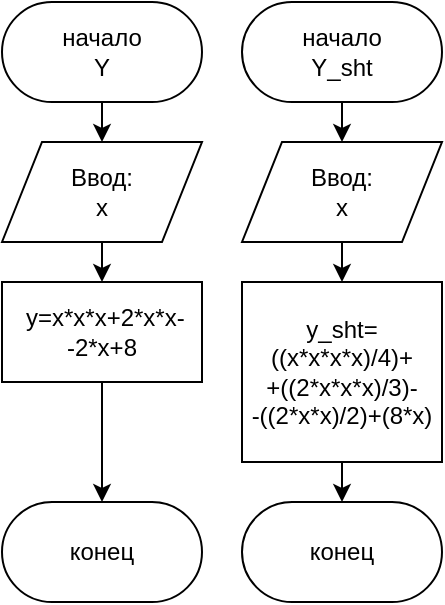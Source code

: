 <mxfile version="22.1.11" type="device" pages="3">
  <diagram name="Копия Страница — 1" id="_K3ld-np_qpU_KQryLEG">
    <mxGraphModel dx="712" dy="835" grid="1" gridSize="10" guides="1" tooltips="1" connect="1" arrows="1" fold="1" page="1" pageScale="1" pageWidth="827" pageHeight="1169" math="0" shadow="0">
      <root>
        <mxCell id="6rXh4Y3sDvF8dYMZInMY-0" />
        <mxCell id="6rXh4Y3sDvF8dYMZInMY-1" parent="6rXh4Y3sDvF8dYMZInMY-0" />
        <mxCell id="6rXh4Y3sDvF8dYMZInMY-2" style="edgeStyle=orthogonalEdgeStyle;rounded=0;orthogonalLoop=1;jettySize=auto;html=1;exitX=0.5;exitY=1;exitDx=0;exitDy=0;entryX=0.5;entryY=0;entryDx=0;entryDy=0;" parent="6rXh4Y3sDvF8dYMZInMY-1" source="6rXh4Y3sDvF8dYMZInMY-3" target="6rXh4Y3sDvF8dYMZInMY-5" edge="1">
          <mxGeometry relative="1" as="geometry" />
        </mxCell>
        <mxCell id="6rXh4Y3sDvF8dYMZInMY-3" value="начало&lt;br&gt;Y" style="rounded=1;whiteSpace=wrap;html=1;arcSize=50;" parent="6rXh4Y3sDvF8dYMZInMY-1" vertex="1">
          <mxGeometry x="10" y="20" width="100" height="50" as="geometry" />
        </mxCell>
        <mxCell id="6rXh4Y3sDvF8dYMZInMY-4" style="edgeStyle=orthogonalEdgeStyle;rounded=0;orthogonalLoop=1;jettySize=auto;html=1;exitX=0.5;exitY=1;exitDx=0;exitDy=0;entryX=0.5;entryY=0;entryDx=0;entryDy=0;" parent="6rXh4Y3sDvF8dYMZInMY-1" source="6rXh4Y3sDvF8dYMZInMY-5" target="6rXh4Y3sDvF8dYMZInMY-7" edge="1">
          <mxGeometry relative="1" as="geometry" />
        </mxCell>
        <mxCell id="6rXh4Y3sDvF8dYMZInMY-5" value="Ввод:&lt;br&gt;x" style="shape=parallelogram;perimeter=parallelogramPerimeter;whiteSpace=wrap;html=1;fixedSize=1;" parent="6rXh4Y3sDvF8dYMZInMY-1" vertex="1">
          <mxGeometry x="10" y="90" width="100" height="50" as="geometry" />
        </mxCell>
        <mxCell id="6rXh4Y3sDvF8dYMZInMY-6" style="edgeStyle=orthogonalEdgeStyle;rounded=0;orthogonalLoop=1;jettySize=auto;html=1;exitX=0.5;exitY=1;exitDx=0;exitDy=0;entryX=0.5;entryY=0;entryDx=0;entryDy=0;" parent="6rXh4Y3sDvF8dYMZInMY-1" source="6rXh4Y3sDvF8dYMZInMY-7" target="6rXh4Y3sDvF8dYMZInMY-8" edge="1">
          <mxGeometry relative="1" as="geometry" />
        </mxCell>
        <mxCell id="6rXh4Y3sDvF8dYMZInMY-7" value="&amp;nbsp;y=x*x*x+2*x*x-&lt;br&gt;-2*x+8" style="rounded=0;whiteSpace=wrap;html=1;" parent="6rXh4Y3sDvF8dYMZInMY-1" vertex="1">
          <mxGeometry x="10" y="160" width="100" height="50" as="geometry" />
        </mxCell>
        <mxCell id="6rXh4Y3sDvF8dYMZInMY-8" value="конец" style="rounded=1;whiteSpace=wrap;html=1;arcSize=50;" parent="6rXh4Y3sDvF8dYMZInMY-1" vertex="1">
          <mxGeometry x="10" y="270" width="100" height="50" as="geometry" />
        </mxCell>
        <mxCell id="6rXh4Y3sDvF8dYMZInMY-9" style="edgeStyle=orthogonalEdgeStyle;rounded=0;orthogonalLoop=1;jettySize=auto;html=1;exitX=0.5;exitY=1;exitDx=0;exitDy=0;entryX=0.5;entryY=0;entryDx=0;entryDy=0;" parent="6rXh4Y3sDvF8dYMZInMY-1" source="6rXh4Y3sDvF8dYMZInMY-10" target="6rXh4Y3sDvF8dYMZInMY-12" edge="1">
          <mxGeometry relative="1" as="geometry" />
        </mxCell>
        <mxCell id="6rXh4Y3sDvF8dYMZInMY-10" value="начало&lt;br&gt;Y_sht" style="rounded=1;whiteSpace=wrap;html=1;arcSize=50;" parent="6rXh4Y3sDvF8dYMZInMY-1" vertex="1">
          <mxGeometry x="130" y="20" width="100" height="50" as="geometry" />
        </mxCell>
        <mxCell id="6rXh4Y3sDvF8dYMZInMY-11" style="edgeStyle=orthogonalEdgeStyle;rounded=0;orthogonalLoop=1;jettySize=auto;html=1;exitX=0.5;exitY=1;exitDx=0;exitDy=0;entryX=0.5;entryY=0;entryDx=0;entryDy=0;" parent="6rXh4Y3sDvF8dYMZInMY-1" source="6rXh4Y3sDvF8dYMZInMY-12" target="6rXh4Y3sDvF8dYMZInMY-14" edge="1">
          <mxGeometry relative="1" as="geometry" />
        </mxCell>
        <mxCell id="6rXh4Y3sDvF8dYMZInMY-12" value="Ввод:&lt;br&gt;x" style="shape=parallelogram;perimeter=parallelogramPerimeter;whiteSpace=wrap;html=1;fixedSize=1;" parent="6rXh4Y3sDvF8dYMZInMY-1" vertex="1">
          <mxGeometry x="130" y="90" width="100" height="50" as="geometry" />
        </mxCell>
        <mxCell id="6rXh4Y3sDvF8dYMZInMY-13" style="edgeStyle=orthogonalEdgeStyle;rounded=0;orthogonalLoop=1;jettySize=auto;html=1;exitX=0.5;exitY=1;exitDx=0;exitDy=0;entryX=0.5;entryY=0;entryDx=0;entryDy=0;" parent="6rXh4Y3sDvF8dYMZInMY-1" source="6rXh4Y3sDvF8dYMZInMY-14" target="6rXh4Y3sDvF8dYMZInMY-15" edge="1">
          <mxGeometry relative="1" as="geometry" />
        </mxCell>
        <mxCell id="6rXh4Y3sDvF8dYMZInMY-14" value="y_sht=((x*x*x*x)/4)+&lt;br&gt;+((2*x*x*x)/3)-&lt;br&gt;-((2*x*x)/2)+(8*x)" style="rounded=0;whiteSpace=wrap;html=1;" parent="6rXh4Y3sDvF8dYMZInMY-1" vertex="1">
          <mxGeometry x="130" y="160" width="100" height="90" as="geometry" />
        </mxCell>
        <mxCell id="6rXh4Y3sDvF8dYMZInMY-15" value="конец" style="rounded=1;whiteSpace=wrap;html=1;arcSize=50;" parent="6rXh4Y3sDvF8dYMZInMY-1" vertex="1">
          <mxGeometry x="130" y="270" width="100" height="50" as="geometry" />
        </mxCell>
      </root>
    </mxGraphModel>
  </diagram>
  <diagram name="Страница — 1" id="HuUrr0CP1CHvVvVNmsIH">
    <mxGraphModel dx="712" dy="835" grid="1" gridSize="10" guides="1" tooltips="1" connect="1" arrows="1" fold="1" page="1" pageScale="1" pageWidth="827" pageHeight="1169" math="0" shadow="0">
      <root>
        <mxCell id="0" />
        <mxCell id="1" parent="0" />
        <mxCell id="iRXFcxlhC4YPsQnQVORz-86" style="edgeStyle=orthogonalEdgeStyle;rounded=0;orthogonalLoop=1;jettySize=auto;html=1;exitX=0.5;exitY=1;exitDx=0;exitDy=0;entryX=0.5;entryY=0;entryDx=0;entryDy=0;" parent="1" source="iRXFcxlhC4YPsQnQVORz-84" target="iRXFcxlhC4YPsQnQVORz-85" edge="1">
          <mxGeometry relative="1" as="geometry" />
        </mxCell>
        <mxCell id="iRXFcxlhC4YPsQnQVORz-84" value="начало" style="rounded=1;whiteSpace=wrap;html=1;arcSize=50;" parent="1" vertex="1">
          <mxGeometry x="40" y="20" width="100" height="50" as="geometry" />
        </mxCell>
        <mxCell id="iRXFcxlhC4YPsQnQVORz-92" style="edgeStyle=orthogonalEdgeStyle;rounded=0;orthogonalLoop=1;jettySize=auto;html=1;exitX=0.5;exitY=1;exitDx=0;exitDy=0;entryX=0.5;entryY=0;entryDx=0;entryDy=0;" parent="1" source="iRXFcxlhC4YPsQnQVORz-85" target="iRXFcxlhC4YPsQnQVORz-89" edge="1">
          <mxGeometry relative="1" as="geometry" />
        </mxCell>
        <mxCell id="iRXFcxlhC4YPsQnQVORz-85" value="Ввод:&lt;br&gt;a,b,i" style="shape=parallelogram;perimeter=parallelogramPerimeter;whiteSpace=wrap;html=1;fixedSize=1;" parent="1" vertex="1">
          <mxGeometry x="40" y="100" width="100" height="50" as="geometry" />
        </mxCell>
        <mxCell id="iRXFcxlhC4YPsQnQVORz-96" style="edgeStyle=orthogonalEdgeStyle;rounded=0;orthogonalLoop=1;jettySize=auto;html=1;exitX=0.5;exitY=1;exitDx=0;exitDy=0;entryX=0;entryY=0.5;entryDx=0;entryDy=0;" parent="1" source="iRXFcxlhC4YPsQnQVORz-89" edge="1">
          <mxGeometry relative="1" as="geometry">
            <mxPoint x="140" y="445" as="targetPoint" />
            <Array as="points">
              <mxPoint x="90" y="445" />
            </Array>
          </mxGeometry>
        </mxCell>
        <mxCell id="iRXFcxlhC4YPsQnQVORz-97" style="edgeStyle=orthogonalEdgeStyle;rounded=0;orthogonalLoop=1;jettySize=auto;html=1;exitX=0.5;exitY=1;exitDx=0;exitDy=0;entryX=0;entryY=0.5;entryDx=0;entryDy=0;" parent="1" source="iRXFcxlhC4YPsQnQVORz-89" edge="1">
          <mxGeometry relative="1" as="geometry">
            <mxPoint x="140" y="355" as="targetPoint" />
            <Array as="points">
              <mxPoint x="90" y="355" />
            </Array>
          </mxGeometry>
        </mxCell>
        <mxCell id="iRXFcxlhC4YPsQnQVORz-98" style="edgeStyle=orthogonalEdgeStyle;rounded=0;orthogonalLoop=1;jettySize=auto;html=1;exitX=0.5;exitY=1;exitDx=0;exitDy=0;entryX=0;entryY=0.5;entryDx=0;entryDy=0;" parent="1" source="iRXFcxlhC4YPsQnQVORz-89" target="iRXFcxlhC4YPsQnQVORz-93" edge="1">
          <mxGeometry relative="1" as="geometry" />
        </mxCell>
        <mxCell id="iRXFcxlhC4YPsQnQVORz-89" value="оператор&lt;br&gt;&amp;nbsp;выбора" style="rhombus;whiteSpace=wrap;html=1;" parent="1" vertex="1">
          <mxGeometry x="40" y="170" width="100" height="50" as="geometry" />
        </mxCell>
        <mxCell id="iRXFcxlhC4YPsQnQVORz-106" style="edgeStyle=orthogonalEdgeStyle;rounded=0;orthogonalLoop=1;jettySize=auto;html=1;exitX=1;exitY=0.5;exitDx=0;exitDy=0;entryX=0.5;entryY=0;entryDx=0;entryDy=0;" parent="1" source="iRXFcxlhC4YPsQnQVORz-93" target="iRXFcxlhC4YPsQnQVORz-105" edge="1">
          <mxGeometry relative="1" as="geometry">
            <Array as="points">
              <mxPoint x="260" y="265" />
              <mxPoint x="260" y="490" />
              <mxPoint x="90" y="490" />
            </Array>
          </mxGeometry>
        </mxCell>
        <mxCell id="iRXFcxlhC4YPsQnQVORz-93" value="flag2=false" style="rounded=0;whiteSpace=wrap;html=1;" parent="1" vertex="1">
          <mxGeometry x="140" y="240" width="100" height="50" as="geometry" />
        </mxCell>
        <mxCell id="iRXFcxlhC4YPsQnQVORz-99" value="0" style="text;html=1;strokeColor=none;fillColor=none;align=center;verticalAlign=middle;whiteSpace=wrap;rounded=0;" parent="1" vertex="1">
          <mxGeometry x="80" y="240" width="60" height="30" as="geometry" />
        </mxCell>
        <mxCell id="iRXFcxlhC4YPsQnQVORz-100" value="1" style="text;html=1;strokeColor=none;fillColor=none;align=center;verticalAlign=middle;whiteSpace=wrap;rounded=0;" parent="1" vertex="1">
          <mxGeometry x="80" y="320" width="60" height="30" as="geometry" />
        </mxCell>
        <mxCell id="iRXFcxlhC4YPsQnQVORz-101" value="2" style="text;html=1;strokeColor=none;fillColor=none;align=center;verticalAlign=middle;whiteSpace=wrap;rounded=0;" parent="1" vertex="1">
          <mxGeometry x="80" y="410" width="60" height="30" as="geometry" />
        </mxCell>
        <mxCell id="iRXFcxlhC4YPsQnQVORz-108" style="edgeStyle=orthogonalEdgeStyle;rounded=0;orthogonalLoop=1;jettySize=auto;html=1;exitX=1;exitY=0.5;exitDx=0;exitDy=0;" parent="1" source="iRXFcxlhC4YPsQnQVORz-102" edge="1">
          <mxGeometry relative="1" as="geometry">
            <mxPoint x="260" y="354.684" as="targetPoint" />
          </mxGeometry>
        </mxCell>
        <mxCell id="iRXFcxlhC4YPsQnQVORz-102" value="v_lob" style="shape=process;whiteSpace=wrap;html=1;backgroundOutline=1;" parent="1" vertex="1">
          <mxGeometry x="140" y="330" width="100" height="50" as="geometry" />
        </mxCell>
        <mxCell id="iRXFcxlhC4YPsQnQVORz-107" style="edgeStyle=orthogonalEdgeStyle;rounded=0;orthogonalLoop=1;jettySize=auto;html=1;exitX=1;exitY=0.5;exitDx=0;exitDy=0;" parent="1" source="iRXFcxlhC4YPsQnQVORz-103" edge="1">
          <mxGeometry relative="1" as="geometry">
            <mxPoint x="260" y="445.211" as="targetPoint" />
          </mxGeometry>
        </mxCell>
        <mxCell id="iRXFcxlhC4YPsQnQVORz-103" value="v_simsona" style="shape=process;whiteSpace=wrap;html=1;backgroundOutline=1;" parent="1" vertex="1">
          <mxGeometry x="140" y="420" width="100" height="50" as="geometry" />
        </mxCell>
        <mxCell id="iRXFcxlhC4YPsQnQVORz-117" style="edgeStyle=orthogonalEdgeStyle;rounded=0;orthogonalLoop=1;jettySize=auto;html=1;exitX=0.5;exitY=1;exitDx=0;exitDy=0;entryX=0.5;entryY=0;entryDx=0;entryDy=0;" parent="1" source="iRXFcxlhC4YPsQnQVORz-105" target="iRXFcxlhC4YPsQnQVORz-111" edge="1">
          <mxGeometry relative="1" as="geometry" />
        </mxCell>
        <mxCell id="iRXFcxlhC4YPsQnQVORz-105" value="Ввод:&lt;br&gt;i" style="shape=parallelogram;perimeter=parallelogramPerimeter;whiteSpace=wrap;html=1;fixedSize=1;" parent="1" vertex="1">
          <mxGeometry x="40" y="510" width="100" height="50" as="geometry" />
        </mxCell>
        <mxCell id="iRXFcxlhC4YPsQnQVORz-109" style="edgeStyle=orthogonalEdgeStyle;rounded=0;orthogonalLoop=1;jettySize=auto;html=1;exitX=0.5;exitY=1;exitDx=0;exitDy=0;entryX=0;entryY=0.5;entryDx=0;entryDy=0;" parent="1" source="iRXFcxlhC4YPsQnQVORz-111" edge="1">
          <mxGeometry relative="1" as="geometry">
            <mxPoint x="140" y="765" as="targetPoint" />
            <Array as="points">
              <mxPoint x="90" y="765" />
            </Array>
          </mxGeometry>
        </mxCell>
        <mxCell id="iRXFcxlhC4YPsQnQVORz-110" style="edgeStyle=orthogonalEdgeStyle;rounded=0;orthogonalLoop=1;jettySize=auto;html=1;exitX=0.5;exitY=1;exitDx=0;exitDy=0;entryX=0;entryY=0.5;entryDx=0;entryDy=0;" parent="1" source="iRXFcxlhC4YPsQnQVORz-111" target="iRXFcxlhC4YPsQnQVORz-112" edge="1">
          <mxGeometry relative="1" as="geometry" />
        </mxCell>
        <mxCell id="iRXFcxlhC4YPsQnQVORz-111" value="оператор&lt;br&gt;&amp;nbsp;выбора" style="rhombus;whiteSpace=wrap;html=1;" parent="1" vertex="1">
          <mxGeometry x="40" y="580" width="100" height="50" as="geometry" />
        </mxCell>
        <mxCell id="iRXFcxlhC4YPsQnQVORz-123" style="edgeStyle=orthogonalEdgeStyle;rounded=0;orthogonalLoop=1;jettySize=auto;html=1;exitX=1;exitY=0.5;exitDx=0;exitDy=0;entryX=0.5;entryY=0;entryDx=0;entryDy=0;" parent="1" source="iRXFcxlhC4YPsQnQVORz-112" target="iRXFcxlhC4YPsQnQVORz-120" edge="1">
          <mxGeometry relative="1" as="geometry">
            <Array as="points">
              <mxPoint x="260" y="675" />
              <mxPoint x="260" y="810" />
              <mxPoint x="90" y="810" />
            </Array>
          </mxGeometry>
        </mxCell>
        <mxCell id="iRXFcxlhC4YPsQnQVORz-112" value="flag2=false" style="rounded=0;whiteSpace=wrap;html=1;" parent="1" vertex="1">
          <mxGeometry x="140" y="650" width="100" height="50" as="geometry" />
        </mxCell>
        <mxCell id="iRXFcxlhC4YPsQnQVORz-113" value="0" style="text;html=1;strokeColor=none;fillColor=none;align=center;verticalAlign=middle;whiteSpace=wrap;rounded=0;" parent="1" vertex="1">
          <mxGeometry x="80" y="650" width="60" height="30" as="geometry" />
        </mxCell>
        <mxCell id="iRXFcxlhC4YPsQnQVORz-114" value="1" style="text;html=1;strokeColor=none;fillColor=none;align=center;verticalAlign=middle;whiteSpace=wrap;rounded=0;" parent="1" vertex="1">
          <mxGeometry x="80" y="730" width="60" height="30" as="geometry" />
        </mxCell>
        <mxCell id="iRXFcxlhC4YPsQnQVORz-115" style="edgeStyle=orthogonalEdgeStyle;rounded=0;orthogonalLoop=1;jettySize=auto;html=1;exitX=1;exitY=0.5;exitDx=0;exitDy=0;" parent="1" edge="1">
          <mxGeometry relative="1" as="geometry">
            <mxPoint x="260" y="764.684" as="targetPoint" />
            <mxPoint x="240" y="765" as="sourcePoint" />
          </mxGeometry>
        </mxCell>
        <mxCell id="iRXFcxlhC4YPsQnQVORz-118" value="" style="edgeStyle=orthogonalEdgeStyle;rounded=0;orthogonalLoop=1;jettySize=auto;html=1;" parent="1" source="iRXFcxlhC4YPsQnQVORz-120" edge="1">
          <mxGeometry relative="1" as="geometry">
            <mxPoint x="90" y="84" as="targetPoint" />
            <Array as="points">
              <mxPoint x="90" y="920" />
              <mxPoint x="20" y="920" />
              <mxPoint x="20" y="84" />
            </Array>
          </mxGeometry>
        </mxCell>
        <mxCell id="iRXFcxlhC4YPsQnQVORz-119" style="edgeStyle=orthogonalEdgeStyle;rounded=0;orthogonalLoop=1;jettySize=auto;html=1;exitX=1;exitY=0.5;exitDx=0;exitDy=0;entryX=0.5;entryY=0;entryDx=0;entryDy=0;" parent="1" source="iRXFcxlhC4YPsQnQVORz-120" target="iRXFcxlhC4YPsQnQVORz-124" edge="1">
          <mxGeometry relative="1" as="geometry">
            <mxPoint x="220" y="930" as="targetPoint" />
            <Array as="points">
              <mxPoint x="160" y="865" />
              <mxPoint x="160" y="930" />
              <mxPoint x="90" y="930" />
            </Array>
          </mxGeometry>
        </mxCell>
        <mxCell id="iRXFcxlhC4YPsQnQVORz-120" value="flag2=true" style="rhombus;whiteSpace=wrap;html=1;" parent="1" vertex="1">
          <mxGeometry x="40" y="840" width="100" height="50" as="geometry" />
        </mxCell>
        <mxCell id="iRXFcxlhC4YPsQnQVORz-121" value="нет" style="text;html=1;strokeColor=none;fillColor=none;align=center;verticalAlign=middle;whiteSpace=wrap;rounded=0;" parent="1" vertex="1">
          <mxGeometry x="113" y="840" width="60" height="30" as="geometry" />
        </mxCell>
        <mxCell id="iRXFcxlhC4YPsQnQVORz-122" value="да" style="text;html=1;strokeColor=none;fillColor=none;align=center;verticalAlign=middle;whiteSpace=wrap;rounded=0;" parent="1" vertex="1">
          <mxGeometry x="80" y="880" width="60" height="30" as="geometry" />
        </mxCell>
        <mxCell id="iRXFcxlhC4YPsQnQVORz-124" value="конец" style="rounded=1;whiteSpace=wrap;html=1;arcSize=50;" parent="1" vertex="1">
          <mxGeometry x="40" y="950" width="100" height="50" as="geometry" />
        </mxCell>
        <mxCell id="iRXFcxlhC4YPsQnQVORz-125" value="flag2=true" style="rounded=0;whiteSpace=wrap;html=1;" parent="1" vertex="1">
          <mxGeometry x="140" y="740" width="100" height="50" as="geometry" />
        </mxCell>
      </root>
    </mxGraphModel>
  </diagram>
  <diagram name="Копия Копия Страница — 1" id="J5ZeWlUEl0RsW3uop-yA">
    <mxGraphModel dx="1636" dy="844" grid="1" gridSize="10" guides="1" tooltips="1" connect="1" arrows="1" fold="1" page="1" pageScale="1" pageWidth="827" pageHeight="1169" math="0" shadow="0">
      <root>
        <mxCell id="YI3VODxs95Sl9Vwmg3HJ-0" />
        <mxCell id="YI3VODxs95Sl9Vwmg3HJ-1" parent="YI3VODxs95Sl9Vwmg3HJ-0" />
        <mxCell id="YI3VODxs95Sl9Vwmg3HJ-16" style="edgeStyle=orthogonalEdgeStyle;rounded=0;orthogonalLoop=1;jettySize=auto;html=1;exitX=0.5;exitY=1;exitDx=0;exitDy=0;entryX=0.5;entryY=0;entryDx=0;entryDy=0;" edge="1" parent="YI3VODxs95Sl9Vwmg3HJ-1" source="YI3VODxs95Sl9Vwmg3HJ-17" target="YI3VODxs95Sl9Vwmg3HJ-19">
          <mxGeometry relative="1" as="geometry" />
        </mxCell>
        <mxCell id="YI3VODxs95Sl9Vwmg3HJ-17" value="начало&lt;br&gt;av" style="rounded=1;whiteSpace=wrap;html=1;arcSize=50;" vertex="1" parent="YI3VODxs95Sl9Vwmg3HJ-1">
          <mxGeometry x="280" y="20" width="100" height="50" as="geometry" />
        </mxCell>
        <mxCell id="YI3VODxs95Sl9Vwmg3HJ-18" style="edgeStyle=orthogonalEdgeStyle;rounded=0;orthogonalLoop=1;jettySize=auto;html=1;exitX=0.5;exitY=1;exitDx=0;exitDy=0;entryX=0.5;entryY=0;entryDx=0;entryDy=0;" edge="1" parent="YI3VODxs95Sl9Vwmg3HJ-1" source="YI3VODxs95Sl9Vwmg3HJ-19" target="YI3VODxs95Sl9Vwmg3HJ-21">
          <mxGeometry relative="1" as="geometry" />
        </mxCell>
        <mxCell id="YI3VODxs95Sl9Vwmg3HJ-19" value="x=0" style="rounded=0;whiteSpace=wrap;html=1;" vertex="1" parent="YI3VODxs95Sl9Vwmg3HJ-1">
          <mxGeometry x="280" y="90" width="100" height="50" as="geometry" />
        </mxCell>
        <mxCell id="YI3VODxs95Sl9Vwmg3HJ-20" style="edgeStyle=orthogonalEdgeStyle;rounded=0;orthogonalLoop=1;jettySize=auto;html=1;exitX=0.5;exitY=1;exitDx=0;exitDy=0;entryX=0.5;entryY=0;entryDx=0;entryDy=0;" edge="1" parent="YI3VODxs95Sl9Vwmg3HJ-1" source="YI3VODxs95Sl9Vwmg3HJ-21" target="YI3VODxs95Sl9Vwmg3HJ-24">
          <mxGeometry relative="1" as="geometry" />
        </mxCell>
        <mxCell id="YI3VODxs95Sl9Vwmg3HJ-21" value="flag=true" style="rounded=0;whiteSpace=wrap;html=1;" vertex="1" parent="YI3VODxs95Sl9Vwmg3HJ-1">
          <mxGeometry x="280" y="180" width="100" height="50" as="geometry" />
        </mxCell>
        <mxCell id="YI3VODxs95Sl9Vwmg3HJ-22" style="edgeStyle=orthogonalEdgeStyle;rounded=0;orthogonalLoop=1;jettySize=auto;html=1;exitX=1;exitY=0.5;exitDx=0;exitDy=0;entryX=0.5;entryY=0;entryDx=0;entryDy=0;" edge="1" parent="YI3VODxs95Sl9Vwmg3HJ-1" source="YI3VODxs95Sl9Vwmg3HJ-24" target="YI3VODxs95Sl9Vwmg3HJ-28">
          <mxGeometry relative="1" as="geometry" />
        </mxCell>
        <mxCell id="YI3VODxs95Sl9Vwmg3HJ-23" style="edgeStyle=orthogonalEdgeStyle;rounded=0;orthogonalLoop=1;jettySize=auto;html=1;exitX=0.5;exitY=1;exitDx=0;exitDy=0;entryX=0.5;entryY=0;entryDx=0;entryDy=0;" edge="1" parent="YI3VODxs95Sl9Vwmg3HJ-1" source="YI3VODxs95Sl9Vwmg3HJ-24" target="YI3VODxs95Sl9Vwmg3HJ-31">
          <mxGeometry relative="1" as="geometry" />
        </mxCell>
        <mxCell id="YI3VODxs95Sl9Vwmg3HJ-24" value="0≤x*x*x+&lt;br&gt;+2*x*x-2*x+8" style="rhombus;whiteSpace=wrap;html=1;" vertex="1" parent="YI3VODxs95Sl9Vwmg3HJ-1">
          <mxGeometry x="280" y="255" width="100" height="80" as="geometry" />
        </mxCell>
        <mxCell id="YI3VODxs95Sl9Vwmg3HJ-25" value="да" style="text;html=1;strokeColor=none;fillColor=none;align=center;verticalAlign=middle;whiteSpace=wrap;rounded=0;" vertex="1" parent="YI3VODxs95Sl9Vwmg3HJ-1">
          <mxGeometry x="353" y="265" width="60" height="30" as="geometry" />
        </mxCell>
        <mxCell id="YI3VODxs95Sl9Vwmg3HJ-26" value="нет" style="text;html=1;strokeColor=none;fillColor=none;align=center;verticalAlign=middle;whiteSpace=wrap;rounded=0;" vertex="1" parent="YI3VODxs95Sl9Vwmg3HJ-1">
          <mxGeometry x="320" y="320" width="60" height="30" as="geometry" />
        </mxCell>
        <mxCell id="YI3VODxs95Sl9Vwmg3HJ-27" style="edgeStyle=orthogonalEdgeStyle;rounded=0;orthogonalLoop=1;jettySize=auto;html=1;exitX=0.5;exitY=1;exitDx=0;exitDy=0;" edge="1" parent="YI3VODxs95Sl9Vwmg3HJ-1" source="YI3VODxs95Sl9Vwmg3HJ-28">
          <mxGeometry relative="1" as="geometry">
            <mxPoint x="330" y="410" as="targetPoint" />
            <Array as="points">
              <mxPoint x="440" y="410" />
            </Array>
          </mxGeometry>
        </mxCell>
        <mxCell id="YI3VODxs95Sl9Vwmg3HJ-28" value="&lt;div&gt;flag=false&lt;/div&gt;&lt;div&gt;x=x-0.0&lt;/div&gt;&lt;div&gt;x=(Round(X*10000))&lt;/div&gt;&lt;div&gt;/10000&lt;/div&gt;" style="rounded=0;whiteSpace=wrap;html=1;" vertex="1" parent="YI3VODxs95Sl9Vwmg3HJ-1">
          <mxGeometry x="380" y="330" width="120" height="70" as="geometry" />
        </mxCell>
        <mxCell id="YI3VODxs95Sl9Vwmg3HJ-29" style="edgeStyle=orthogonalEdgeStyle;rounded=0;orthogonalLoop=1;jettySize=auto;html=1;exitX=1;exitY=0.5;exitDx=0;exitDy=0;" edge="1" parent="YI3VODxs95Sl9Vwmg3HJ-1" source="YI3VODxs95Sl9Vwmg3HJ-31">
          <mxGeometry relative="1" as="geometry">
            <mxPoint x="330" y="160" as="targetPoint" />
            <Array as="points">
              <mxPoint x="600" y="455" />
              <mxPoint x="600" y="160" />
            </Array>
          </mxGeometry>
        </mxCell>
        <mxCell id="YI3VODxs95Sl9Vwmg3HJ-30" style="edgeStyle=orthogonalEdgeStyle;rounded=0;orthogonalLoop=1;jettySize=auto;html=1;exitX=0.5;exitY=1;exitDx=0;exitDy=0;entryX=0.5;entryY=0;entryDx=0;entryDy=0;" edge="1" parent="YI3VODxs95Sl9Vwmg3HJ-1" source="YI3VODxs95Sl9Vwmg3HJ-31" target="YI3VODxs95Sl9Vwmg3HJ-35">
          <mxGeometry relative="1" as="geometry" />
        </mxCell>
        <mxCell id="YI3VODxs95Sl9Vwmg3HJ-31" value="flag=true" style="rhombus;whiteSpace=wrap;html=1;" vertex="1" parent="YI3VODxs95Sl9Vwmg3HJ-1">
          <mxGeometry x="280" y="430" width="100" height="50" as="geometry" />
        </mxCell>
        <mxCell id="YI3VODxs95Sl9Vwmg3HJ-32" value="нет" style="text;html=1;strokeColor=none;fillColor=none;align=center;verticalAlign=middle;whiteSpace=wrap;rounded=0;" vertex="1" parent="YI3VODxs95Sl9Vwmg3HJ-1">
          <mxGeometry x="353" y="430" width="60" height="30" as="geometry" />
        </mxCell>
        <mxCell id="YI3VODxs95Sl9Vwmg3HJ-33" value="да" style="text;html=1;strokeColor=none;fillColor=none;align=center;verticalAlign=middle;whiteSpace=wrap;rounded=0;" vertex="1" parent="YI3VODxs95Sl9Vwmg3HJ-1">
          <mxGeometry x="320" y="470" width="60" height="30" as="geometry" />
        </mxCell>
        <mxCell id="YI3VODxs95Sl9Vwmg3HJ-34" style="edgeStyle=orthogonalEdgeStyle;rounded=0;orthogonalLoop=1;jettySize=auto;html=1;exitX=0.5;exitY=1;exitDx=0;exitDy=0;entryX=0.5;entryY=0;entryDx=0;entryDy=0;" edge="1" parent="YI3VODxs95Sl9Vwmg3HJ-1" source="YI3VODxs95Sl9Vwmg3HJ-35" target="YI3VODxs95Sl9Vwmg3HJ-36">
          <mxGeometry relative="1" as="geometry" />
        </mxCell>
        <mxCell id="YI3VODxs95Sl9Vwmg3HJ-35" value="av=x" style="rounded=0;whiteSpace=wrap;html=1;" vertex="1" parent="YI3VODxs95Sl9Vwmg3HJ-1">
          <mxGeometry x="280" y="500" width="100" height="50" as="geometry" />
        </mxCell>
        <mxCell id="YI3VODxs95Sl9Vwmg3HJ-36" value="конец" style="rounded=1;whiteSpace=wrap;html=1;arcSize=50;" vertex="1" parent="YI3VODxs95Sl9Vwmg3HJ-1">
          <mxGeometry x="280" y="570" width="100" height="50" as="geometry" />
        </mxCell>
        <mxCell id="YI3VODxs95Sl9Vwmg3HJ-37" value="" style="endArrow=none;dashed=1;html=1;rounded=0;exitX=1;exitY=0.5;exitDx=0;exitDy=0;" edge="1" parent="YI3VODxs95Sl9Vwmg3HJ-1" source="YI3VODxs95Sl9Vwmg3HJ-28">
          <mxGeometry width="50" height="50" relative="1" as="geometry">
            <mxPoint x="580" y="280" as="sourcePoint" />
            <mxPoint x="520" y="365" as="targetPoint" />
          </mxGeometry>
        </mxCell>
        <mxCell id="YI3VODxs95Sl9Vwmg3HJ-38" value="" style="strokeWidth=2;html=1;shape=mxgraph.flowchart.annotation_1;align=left;pointerEvents=1;" vertex="1" parent="YI3VODxs95Sl9Vwmg3HJ-1">
          <mxGeometry x="520" y="330" width="10" height="70" as="geometry" />
        </mxCell>
        <mxCell id="YI3VODxs95Sl9Vwmg3HJ-39" value="round - округление до ближайшего чётного" style="text;html=1;strokeColor=none;fillColor=none;align=center;verticalAlign=middle;whiteSpace=wrap;rounded=0;" vertex="1" parent="YI3VODxs95Sl9Vwmg3HJ-1">
          <mxGeometry x="530" y="350" width="60" height="30" as="geometry" />
        </mxCell>
        <mxCell id="YI3VODxs95Sl9Vwmg3HJ-40" style="edgeStyle=orthogonalEdgeStyle;rounded=0;orthogonalLoop=1;jettySize=auto;html=1;exitX=0.5;exitY=1;exitDx=0;exitDy=0;entryX=0.5;entryY=0;entryDx=0;entryDy=0;" edge="1" parent="YI3VODxs95Sl9Vwmg3HJ-1" source="YI3VODxs95Sl9Vwmg3HJ-41" target="YI3VODxs95Sl9Vwmg3HJ-44">
          <mxGeometry relative="1" as="geometry">
            <mxPoint x="90" y="92.5" as="targetPoint" />
            <Array as="points">
              <mxPoint x="90" y="92.5" />
              <mxPoint x="90" y="92.5" />
            </Array>
          </mxGeometry>
        </mxCell>
        <mxCell id="YI3VODxs95Sl9Vwmg3HJ-41" value="начало&lt;br&gt;v_lob" style="rounded=1;whiteSpace=wrap;html=1;arcSize=50;" vertex="1" parent="YI3VODxs95Sl9Vwmg3HJ-1">
          <mxGeometry x="40" y="20" width="100" height="50" as="geometry" />
        </mxCell>
        <mxCell id="YI3VODxs95Sl9Vwmg3HJ-42" value="конец" style="rounded=1;whiteSpace=wrap;html=1;arcSize=50;" vertex="1" parent="YI3VODxs95Sl9Vwmg3HJ-1">
          <mxGeometry x="40" y="252.5" width="100" height="50" as="geometry" />
        </mxCell>
        <mxCell id="YI3VODxs95Sl9Vwmg3HJ-43" style="edgeStyle=orthogonalEdgeStyle;rounded=0;orthogonalLoop=1;jettySize=auto;html=1;exitX=0.5;exitY=1;exitDx=0;exitDy=0;entryX=0.5;entryY=0;entryDx=0;entryDy=0;" edge="1" parent="YI3VODxs95Sl9Vwmg3HJ-1" source="YI3VODxs95Sl9Vwmg3HJ-44" target="YI3VODxs95Sl9Vwmg3HJ-46">
          <mxGeometry relative="1" as="geometry" />
        </mxCell>
        <mxCell id="YI3VODxs95Sl9Vwmg3HJ-44" value="S=Y_sht(b)-Y_sht(a)" style="shape=process;whiteSpace=wrap;html=1;backgroundOutline=1;" vertex="1" parent="YI3VODxs95Sl9Vwmg3HJ-1">
          <mxGeometry x="40" y="92.5" width="100" height="50" as="geometry" />
        </mxCell>
        <mxCell id="YI3VODxs95Sl9Vwmg3HJ-45" style="edgeStyle=orthogonalEdgeStyle;rounded=0;orthogonalLoop=1;jettySize=auto;html=1;exitX=0.5;exitY=1;exitDx=0;exitDy=0;entryX=0.5;entryY=0;entryDx=0;entryDy=0;" edge="1" parent="YI3VODxs95Sl9Vwmg3HJ-1" source="YI3VODxs95Sl9Vwmg3HJ-46" target="YI3VODxs95Sl9Vwmg3HJ-42">
          <mxGeometry relative="1" as="geometry" />
        </mxCell>
        <mxCell id="YI3VODxs95Sl9Vwmg3HJ-46" value="Вывод:&lt;br&gt;S" style="shape=parallelogram;perimeter=parallelogramPerimeter;whiteSpace=wrap;html=1;fixedSize=1;" vertex="1" parent="YI3VODxs95Sl9Vwmg3HJ-1">
          <mxGeometry x="40" y="172.5" width="100" height="50" as="geometry" />
        </mxCell>
        <mxCell id="YI3VODxs95Sl9Vwmg3HJ-47" style="edgeStyle=orthogonalEdgeStyle;rounded=0;orthogonalLoop=1;jettySize=auto;html=1;exitX=0.5;exitY=1;exitDx=0;exitDy=0;entryX=0.5;entryY=0;entryDx=0;entryDy=0;" edge="1" parent="YI3VODxs95Sl9Vwmg3HJ-1" source="YI3VODxs95Sl9Vwmg3HJ-48" target="YI3VODxs95Sl9Vwmg3HJ-50">
          <mxGeometry relative="1" as="geometry" />
        </mxCell>
        <mxCell id="YI3VODxs95Sl9Vwmg3HJ-48" value="начало&lt;br&gt;v_simsona" style="rounded=1;whiteSpace=wrap;html=1;arcSize=50;" vertex="1" parent="YI3VODxs95Sl9Vwmg3HJ-1">
          <mxGeometry x="40" y="326.25" width="100" height="50" as="geometry" />
        </mxCell>
        <mxCell id="YI3VODxs95Sl9Vwmg3HJ-49" style="edgeStyle=orthogonalEdgeStyle;rounded=0;orthogonalLoop=1;jettySize=auto;html=1;exitX=0.5;exitY=1;exitDx=0;exitDy=0;entryX=0.5;entryY=0;entryDx=0;entryDy=0;" edge="1" parent="YI3VODxs95Sl9Vwmg3HJ-1" source="YI3VODxs95Sl9Vwmg3HJ-50" target="YI3VODxs95Sl9Vwmg3HJ-52">
          <mxGeometry relative="1" as="geometry" />
        </mxCell>
        <mxCell id="YI3VODxs95Sl9Vwmg3HJ-50" value="Ввод:&lt;br&gt;n" style="shape=parallelogram;perimeter=parallelogramPerimeter;whiteSpace=wrap;html=1;fixedSize=1;" vertex="1" parent="YI3VODxs95Sl9Vwmg3HJ-1">
          <mxGeometry x="40" y="396.25" width="100" height="50" as="geometry" />
        </mxCell>
        <mxCell id="YI3VODxs95Sl9Vwmg3HJ-51" style="edgeStyle=orthogonalEdgeStyle;rounded=0;orthogonalLoop=1;jettySize=auto;html=1;exitX=0.5;exitY=1;exitDx=0;exitDy=0;entryX=0.5;entryY=0;entryDx=0;entryDy=0;" edge="1" parent="YI3VODxs95Sl9Vwmg3HJ-1" source="YI3VODxs95Sl9Vwmg3HJ-52" target="YI3VODxs95Sl9Vwmg3HJ-55">
          <mxGeometry relative="1" as="geometry" />
        </mxCell>
        <mxCell id="YI3VODxs95Sl9Vwmg3HJ-52" value="&lt;div&gt;&amp;nbsp; h=(b-a)/n&lt;/div&gt;&lt;div&gt;&amp;nbsp; s=0&lt;/div&gt;&lt;div&gt;&amp;nbsp;x=a+h&lt;/div&gt;" style="rounded=0;whiteSpace=wrap;html=1;" vertex="1" parent="YI3VODxs95Sl9Vwmg3HJ-1">
          <mxGeometry x="40" y="466.25" width="100" height="50" as="geometry" />
        </mxCell>
        <mxCell id="YI3VODxs95Sl9Vwmg3HJ-53" value="" style="edgeStyle=orthogonalEdgeStyle;rounded=0;orthogonalLoop=1;jettySize=auto;html=1;entryX=0.5;entryY=0;entryDx=0;entryDy=0;" edge="1" parent="YI3VODxs95Sl9Vwmg3HJ-1" source="YI3VODxs95Sl9Vwmg3HJ-55" target="YI3VODxs95Sl9Vwmg3HJ-59">
          <mxGeometry relative="1" as="geometry">
            <mxPoint x="90" y="636.25" as="targetPoint" />
            <Array as="points">
              <mxPoint x="90" y="626.25" />
              <mxPoint x="90" y="626.25" />
            </Array>
          </mxGeometry>
        </mxCell>
        <mxCell id="YI3VODxs95Sl9Vwmg3HJ-54" style="edgeStyle=orthogonalEdgeStyle;rounded=0;orthogonalLoop=1;jettySize=auto;html=1;exitX=1;exitY=0.5;exitDx=0;exitDy=0;entryX=0.5;entryY=0;entryDx=0;entryDy=0;" edge="1" parent="YI3VODxs95Sl9Vwmg3HJ-1" source="YI3VODxs95Sl9Vwmg3HJ-55" target="YI3VODxs95Sl9Vwmg3HJ-61">
          <mxGeometry relative="1" as="geometry">
            <mxPoint x="220" y="571.25" as="targetPoint" />
          </mxGeometry>
        </mxCell>
        <mxCell id="YI3VODxs95Sl9Vwmg3HJ-55" value="x&amp;lt;b" style="rhombus;whiteSpace=wrap;html=1;" vertex="1" parent="YI3VODxs95Sl9Vwmg3HJ-1">
          <mxGeometry x="40" y="546.25" width="100" height="50" as="geometry" />
        </mxCell>
        <mxCell id="YI3VODxs95Sl9Vwmg3HJ-56" value="нет" style="text;html=1;strokeColor=none;fillColor=none;align=center;verticalAlign=middle;whiteSpace=wrap;rounded=0;" vertex="1" parent="YI3VODxs95Sl9Vwmg3HJ-1">
          <mxGeometry x="113" y="546.25" width="60" height="30" as="geometry" />
        </mxCell>
        <mxCell id="YI3VODxs95Sl9Vwmg3HJ-57" value="да" style="text;html=1;strokeColor=none;fillColor=none;align=center;verticalAlign=middle;whiteSpace=wrap;rounded=0;" vertex="1" parent="YI3VODxs95Sl9Vwmg3HJ-1">
          <mxGeometry x="80" y="586.25" width="60" height="30" as="geometry" />
        </mxCell>
        <mxCell id="YI3VODxs95Sl9Vwmg3HJ-58" style="edgeStyle=orthogonalEdgeStyle;rounded=0;orthogonalLoop=1;jettySize=auto;html=1;exitX=0.5;exitY=1;exitDx=0;exitDy=0;" edge="1" parent="YI3VODxs95Sl9Vwmg3HJ-1" source="YI3VODxs95Sl9Vwmg3HJ-59">
          <mxGeometry relative="1" as="geometry">
            <mxPoint x="90" y="526.25" as="targetPoint" />
            <Array as="points">
              <mxPoint x="90" y="696.25" />
              <mxPoint x="20" y="696.25" />
              <mxPoint x="20" y="526.25" />
            </Array>
          </mxGeometry>
        </mxCell>
        <mxCell id="YI3VODxs95Sl9Vwmg3HJ-59" value="&lt;div&gt;s=s+4*Y(x)&lt;/div&gt;&lt;div&gt;x=x+h&lt;/div&gt;&lt;div&gt;s=s+2*Y(x)&lt;/div&gt;&lt;div&gt;x=x+h&lt;/div&gt;" style="rounded=0;whiteSpace=wrap;html=1;" vertex="1" parent="YI3VODxs95Sl9Vwmg3HJ-1">
          <mxGeometry x="40" y="626.25" width="100" height="60" as="geometry" />
        </mxCell>
        <mxCell id="YI3VODxs95Sl9Vwmg3HJ-60" style="edgeStyle=orthogonalEdgeStyle;rounded=0;orthogonalLoop=1;jettySize=auto;html=1;exitX=0.5;exitY=1;exitDx=0;exitDy=0;entryX=0.5;entryY=0;entryDx=0;entryDy=0;" edge="1" parent="YI3VODxs95Sl9Vwmg3HJ-1" source="YI3VODxs95Sl9Vwmg3HJ-61" target="YI3VODxs95Sl9Vwmg3HJ-63">
          <mxGeometry relative="1" as="geometry" />
        </mxCell>
        <mxCell id="YI3VODxs95Sl9Vwmg3HJ-61" value="S=h/3*(s+Y(a)-Y(b))" style="rounded=0;whiteSpace=wrap;html=1;" vertex="1" parent="YI3VODxs95Sl9Vwmg3HJ-1">
          <mxGeometry x="150" y="626.25" width="100" height="50" as="geometry" />
        </mxCell>
        <mxCell id="YI3VODxs95Sl9Vwmg3HJ-62" style="edgeStyle=orthogonalEdgeStyle;rounded=0;orthogonalLoop=1;jettySize=auto;html=1;exitX=0.5;exitY=1;exitDx=0;exitDy=0;entryX=0.5;entryY=0;entryDx=0;entryDy=0;" edge="1" parent="YI3VODxs95Sl9Vwmg3HJ-1" source="YI3VODxs95Sl9Vwmg3HJ-63" target="YI3VODxs95Sl9Vwmg3HJ-67">
          <mxGeometry relative="1" as="geometry">
            <mxPoint x="90" y="796.25" as="targetPoint" />
            <Array as="points">
              <mxPoint x="200" y="766.25" />
              <mxPoint x="90" y="766.25" />
            </Array>
          </mxGeometry>
        </mxCell>
        <mxCell id="YI3VODxs95Sl9Vwmg3HJ-63" value="Вывод:&lt;br&gt;s,&lt;br&gt;(Y_sht(b)-&lt;br&gt;-Y_sht(a)) - s" style="shape=parallelogram;perimeter=parallelogramPerimeter;whiteSpace=wrap;html=1;fixedSize=1;" vertex="1" parent="YI3VODxs95Sl9Vwmg3HJ-1">
          <mxGeometry x="150" y="696.25" width="100" height="60" as="geometry" />
        </mxCell>
        <mxCell id="YI3VODxs95Sl9Vwmg3HJ-64" value="" style="endArrow=none;dashed=1;html=1;rounded=0;exitX=1;exitY=0.5;exitDx=0;exitDy=0;" edge="1" parent="YI3VODxs95Sl9Vwmg3HJ-1" source="YI3VODxs95Sl9Vwmg3HJ-63">
          <mxGeometry width="50" height="50" relative="1" as="geometry">
            <mxPoint x="330" y="756.25" as="sourcePoint" />
            <mxPoint x="280" y="726.25" as="targetPoint" />
          </mxGeometry>
        </mxCell>
        <mxCell id="YI3VODxs95Sl9Vwmg3HJ-65" value="" style="strokeWidth=2;html=1;shape=mxgraph.flowchart.annotation_1;align=left;pointerEvents=1;" vertex="1" parent="YI3VODxs95Sl9Vwmg3HJ-1">
          <mxGeometry x="280" y="711.25" width="10" height="30" as="geometry" />
        </mxCell>
        <mxCell id="YI3VODxs95Sl9Vwmg3HJ-66" value="Y_sht - процедура" style="text;html=1;strokeColor=none;fillColor=none;align=center;verticalAlign=middle;whiteSpace=wrap;rounded=0;" vertex="1" parent="YI3VODxs95Sl9Vwmg3HJ-1">
          <mxGeometry x="270" y="711.25" width="90" height="30" as="geometry" />
        </mxCell>
        <mxCell id="YI3VODxs95Sl9Vwmg3HJ-67" value="конец" style="rounded=1;whiteSpace=wrap;html=1;arcSize=50;" vertex="1" parent="YI3VODxs95Sl9Vwmg3HJ-1">
          <mxGeometry x="40" y="786.25" width="100" height="50" as="geometry" />
        </mxCell>
      </root>
    </mxGraphModel>
  </diagram>
</mxfile>
